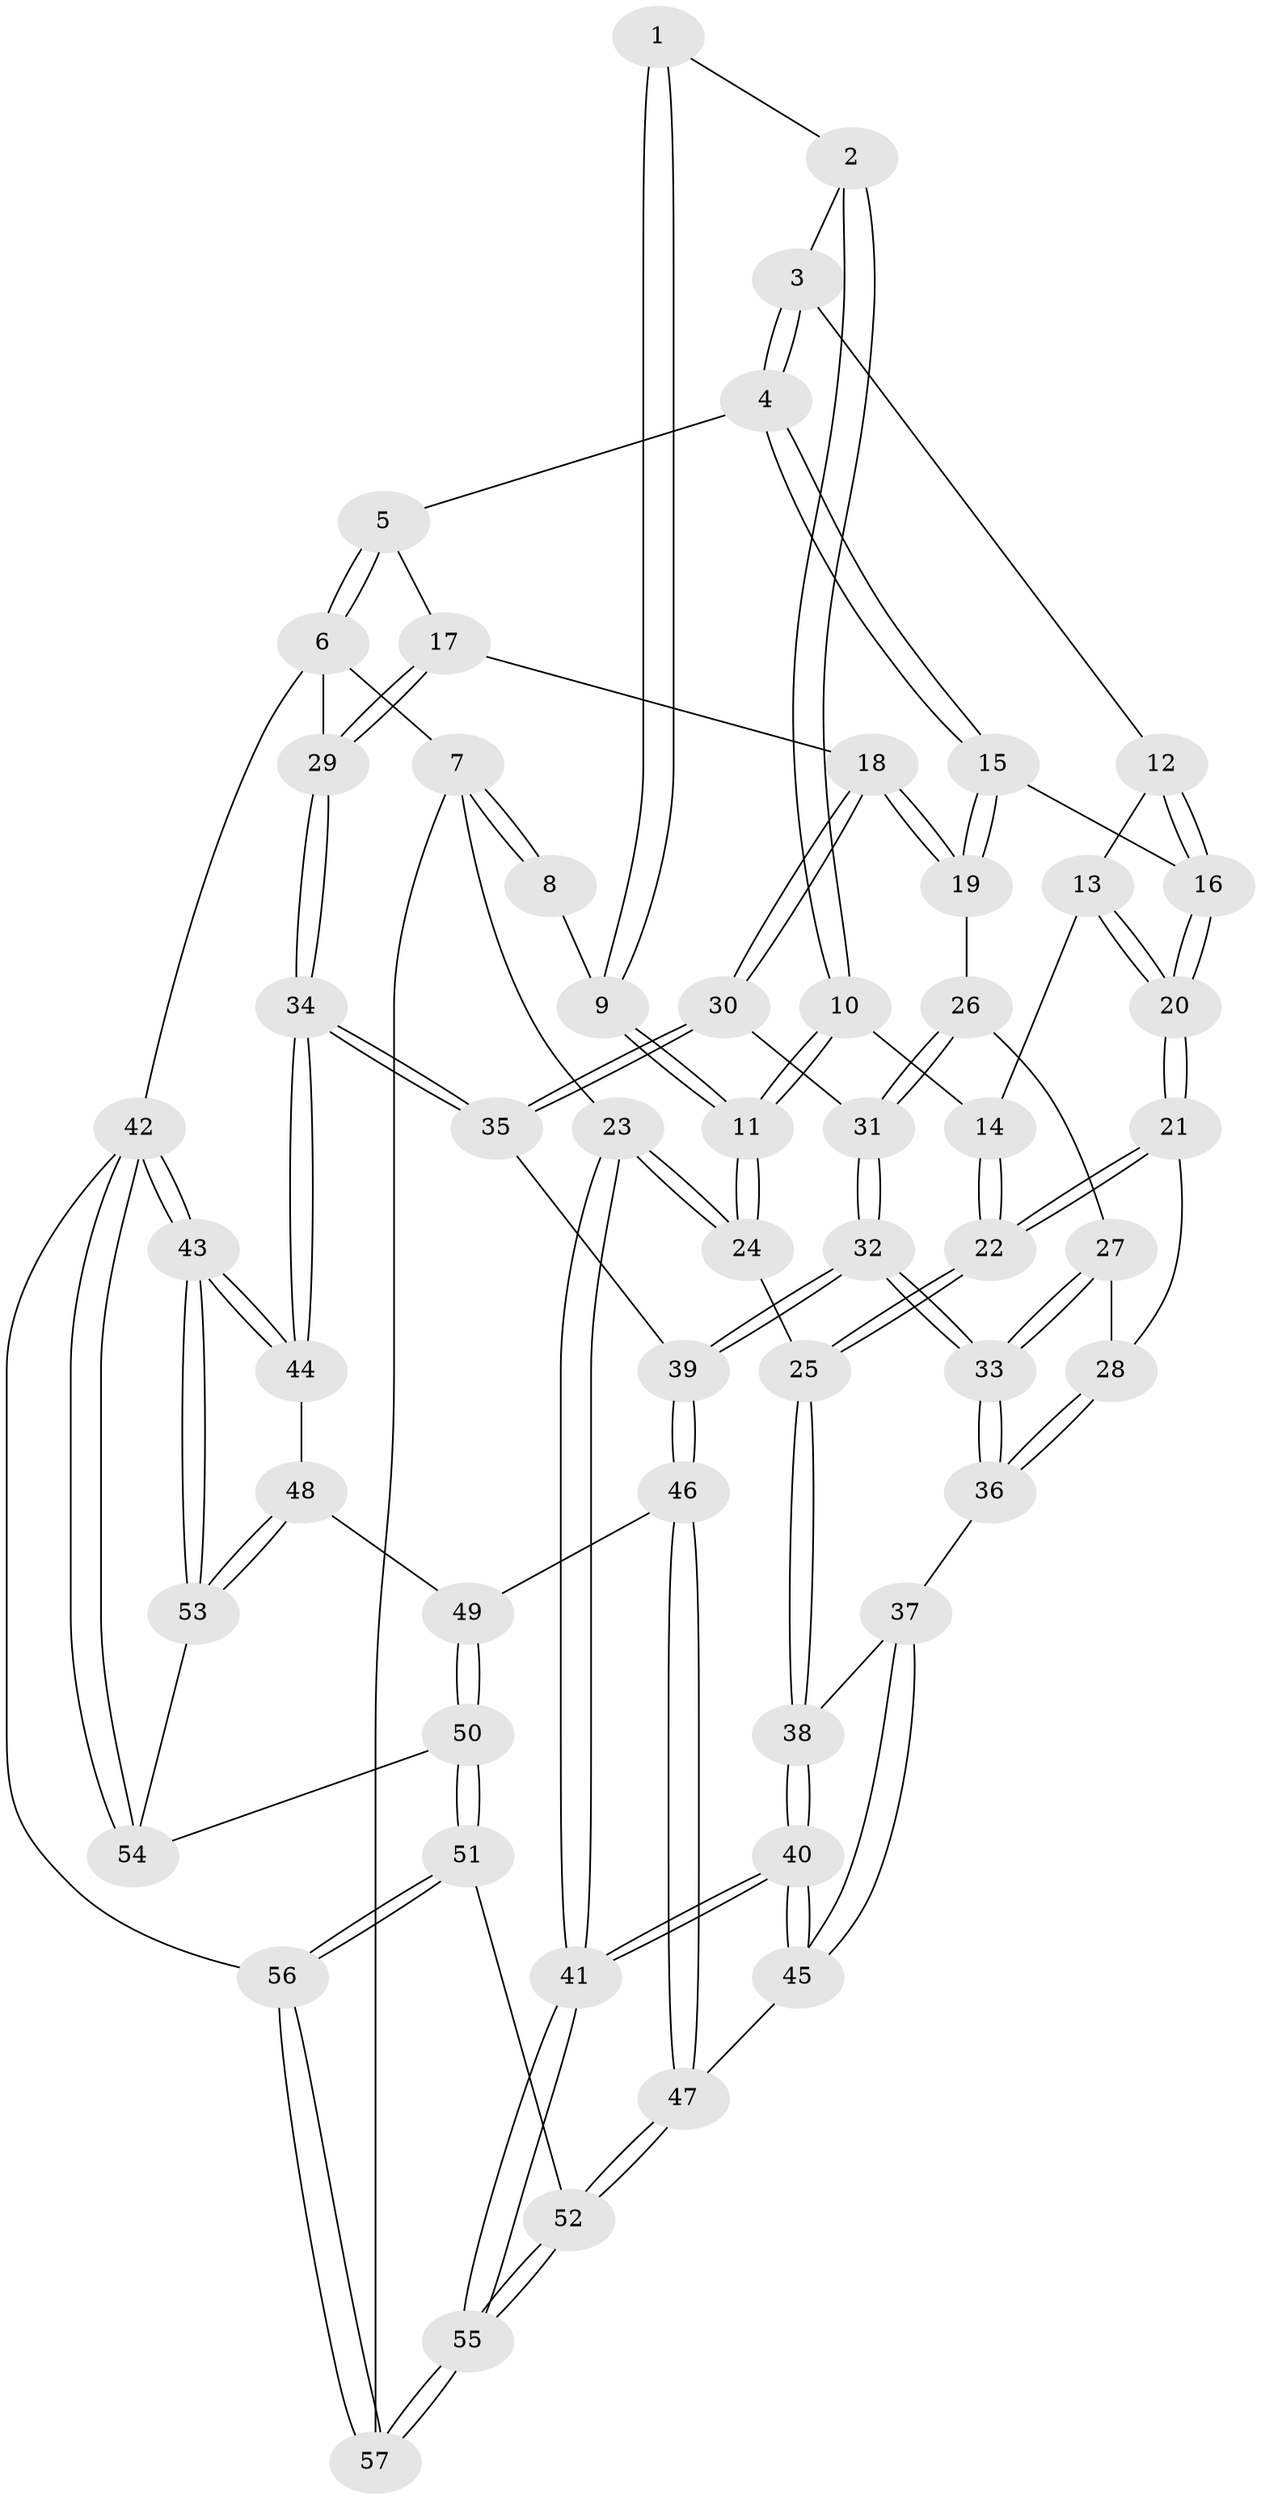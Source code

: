 // Generated by graph-tools (version 1.1) at 2025/00/03/09/25 05:00:54]
// undirected, 57 vertices, 139 edges
graph export_dot {
graph [start="1"]
  node [color=gray90,style=filled];
  1 [pos="+0.1336484142180921+0"];
  2 [pos="+0.17884951525641665+0"];
  3 [pos="+0.2582669538340787+0"];
  4 [pos="+0.6637158097785533+0"];
  5 [pos="+0.7656907124049545+0"];
  6 [pos="+1+0"];
  7 [pos="+0+0"];
  8 [pos="+0.029315261227280915+0"];
  9 [pos="+0.013416005338652962+0.14816395909843985"];
  10 [pos="+0.03321298752433215+0.16605299748334673"];
  11 [pos="+0.009788062362220943+0.1760287772474957"];
  12 [pos="+0.25743051974137443+0"];
  13 [pos="+0.1935115705207707+0.10943135369417063"];
  14 [pos="+0.1746831272640678+0.12822848485700314"];
  15 [pos="+0.5025906315339542+0.16171175594338907"];
  16 [pos="+0.42409672889434996+0.17590943238231266"];
  17 [pos="+0.7194363399790159+0.21381616974580503"];
  18 [pos="+0.694228037568018+0.2512792246439099"];
  19 [pos="+0.5575672658740666+0.22188522168775932"];
  20 [pos="+0.3799612962637805+0.2114783440112976"];
  21 [pos="+0.3518368898135559+0.2825133224395852"];
  22 [pos="+0.2256167060554049+0.32899266667111604"];
  23 [pos="+0+0.26121390273450384"];
  24 [pos="+0+0.24283056702508335"];
  25 [pos="+0.19835113616244585+0.36129284419853824"];
  26 [pos="+0.5464521377922821+0.26429426552340796"];
  27 [pos="+0.5298081865452067+0.29907104969960635"];
  28 [pos="+0.38221410432939257+0.32609792100526275"];
  29 [pos="+1+0.18799005158996038"];
  30 [pos="+0.7093248939650924+0.29747849936919496"];
  31 [pos="+0.6117899729852314+0.3908269669061171"];
  32 [pos="+0.5361162413596188+0.5163391592821736"];
  33 [pos="+0.4847433706083892+0.4948701380011714"];
  34 [pos="+1+0.44871825173801444"];
  35 [pos="+0.8079662383730727+0.3962186552205111"];
  36 [pos="+0.464693446651099+0.49284317362295943"];
  37 [pos="+0.43783311658589263+0.5044203549313526"];
  38 [pos="+0.20084080999789397+0.41720384604182864"];
  39 [pos="+0.5925475234782968+0.5678647384132522"];
  40 [pos="+0+0.8300756129957543"];
  41 [pos="+0+0.988464370998479"];
  42 [pos="+1+1"];
  43 [pos="+1+1"];
  44 [pos="+1+0.49649547172052955"];
  45 [pos="+0.24523180571606729+0.7097224966707055"];
  46 [pos="+0.6019175397124659+0.5909831942724745"];
  47 [pos="+0.5859084952002969+0.7542749782484086"];
  48 [pos="+0.9035910982277252+0.6228108131038019"];
  49 [pos="+0.7456941713253228+0.6077994466199361"];
  50 [pos="+0.758760808898704+0.8485273578595063"];
  51 [pos="+0.6626239106473699+0.8940203635079619"];
  52 [pos="+0.6166467188277743+0.84149844495219"];
  53 [pos="+0.8001226035997785+0.8261084764517014"];
  54 [pos="+0.7796763295152744+0.8389207242089327"];
  55 [pos="+0+1"];
  56 [pos="+0.6602949045607703+1"];
  57 [pos="+0+1"];
  1 -- 2;
  1 -- 9;
  1 -- 9;
  2 -- 3;
  2 -- 10;
  2 -- 10;
  3 -- 4;
  3 -- 4;
  3 -- 12;
  4 -- 5;
  4 -- 15;
  4 -- 15;
  5 -- 6;
  5 -- 6;
  5 -- 17;
  6 -- 7;
  6 -- 29;
  6 -- 42;
  7 -- 8;
  7 -- 8;
  7 -- 23;
  7 -- 57;
  8 -- 9;
  9 -- 11;
  9 -- 11;
  10 -- 11;
  10 -- 11;
  10 -- 14;
  11 -- 24;
  11 -- 24;
  12 -- 13;
  12 -- 16;
  12 -- 16;
  13 -- 14;
  13 -- 20;
  13 -- 20;
  14 -- 22;
  14 -- 22;
  15 -- 16;
  15 -- 19;
  15 -- 19;
  16 -- 20;
  16 -- 20;
  17 -- 18;
  17 -- 29;
  17 -- 29;
  18 -- 19;
  18 -- 19;
  18 -- 30;
  18 -- 30;
  19 -- 26;
  20 -- 21;
  20 -- 21;
  21 -- 22;
  21 -- 22;
  21 -- 28;
  22 -- 25;
  22 -- 25;
  23 -- 24;
  23 -- 24;
  23 -- 41;
  23 -- 41;
  24 -- 25;
  25 -- 38;
  25 -- 38;
  26 -- 27;
  26 -- 31;
  26 -- 31;
  27 -- 28;
  27 -- 33;
  27 -- 33;
  28 -- 36;
  28 -- 36;
  29 -- 34;
  29 -- 34;
  30 -- 31;
  30 -- 35;
  30 -- 35;
  31 -- 32;
  31 -- 32;
  32 -- 33;
  32 -- 33;
  32 -- 39;
  32 -- 39;
  33 -- 36;
  33 -- 36;
  34 -- 35;
  34 -- 35;
  34 -- 44;
  34 -- 44;
  35 -- 39;
  36 -- 37;
  37 -- 38;
  37 -- 45;
  37 -- 45;
  38 -- 40;
  38 -- 40;
  39 -- 46;
  39 -- 46;
  40 -- 41;
  40 -- 41;
  40 -- 45;
  40 -- 45;
  41 -- 55;
  41 -- 55;
  42 -- 43;
  42 -- 43;
  42 -- 54;
  42 -- 54;
  42 -- 56;
  43 -- 44;
  43 -- 44;
  43 -- 53;
  43 -- 53;
  44 -- 48;
  45 -- 47;
  46 -- 47;
  46 -- 47;
  46 -- 49;
  47 -- 52;
  47 -- 52;
  48 -- 49;
  48 -- 53;
  48 -- 53;
  49 -- 50;
  49 -- 50;
  50 -- 51;
  50 -- 51;
  50 -- 54;
  51 -- 52;
  51 -- 56;
  51 -- 56;
  52 -- 55;
  52 -- 55;
  53 -- 54;
  55 -- 57;
  55 -- 57;
  56 -- 57;
  56 -- 57;
}
